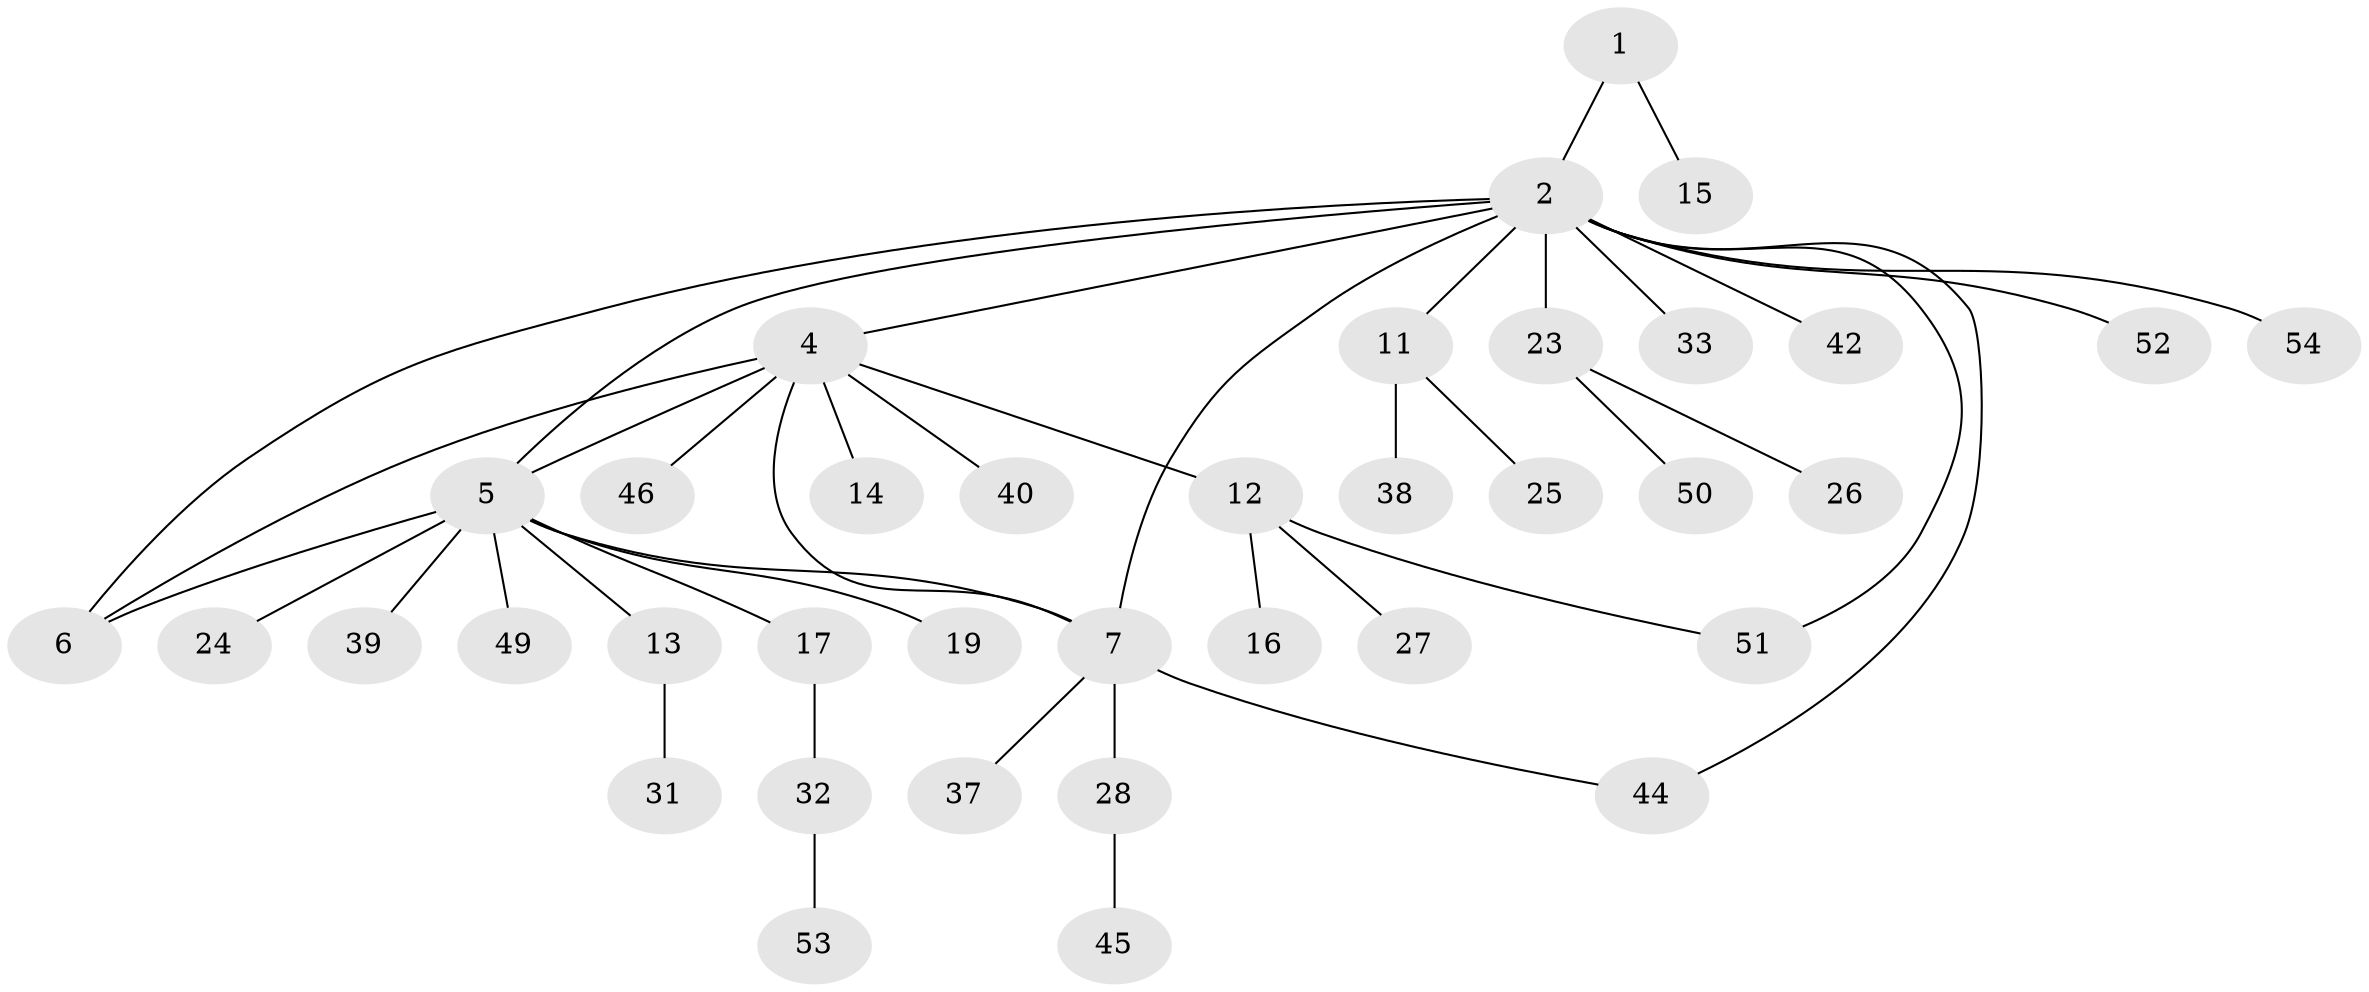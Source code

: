 // original degree distribution, {3: 0.12962962962962962, 10: 0.018518518518518517, 6: 0.037037037037037035, 5: 0.037037037037037035, 4: 0.037037037037037035, 7: 0.037037037037037035, 2: 0.2037037037037037, 1: 0.5}
// Generated by graph-tools (version 1.1) at 2025/11/02/27/25 16:11:33]
// undirected, 37 vertices, 43 edges
graph export_dot {
graph [start="1"]
  node [color=gray90,style=filled];
  1 [super="+35"];
  2 [super="+3"];
  4 [super="+10"];
  5 [super="+8"];
  6;
  7 [super="+9"];
  11 [super="+22"];
  12 [super="+18"];
  13 [super="+21"];
  14 [super="+41"];
  15 [super="+36"];
  16 [super="+20"];
  17;
  19;
  23 [super="+43"];
  24;
  25 [super="+34"];
  26 [super="+30"];
  27;
  28 [super="+29"];
  31;
  32 [super="+48"];
  33;
  37;
  38;
  39;
  40;
  42;
  44;
  45;
  46 [super="+47"];
  49;
  50;
  51;
  52;
  53;
  54;
  1 -- 2;
  1 -- 15;
  2 -- 5;
  2 -- 7 [weight=2];
  2 -- 23;
  2 -- 33;
  2 -- 51;
  2 -- 52;
  2 -- 54;
  2 -- 4;
  2 -- 6;
  2 -- 42;
  2 -- 11;
  2 -- 44;
  4 -- 5;
  4 -- 14;
  4 -- 6;
  4 -- 7;
  4 -- 40;
  4 -- 12;
  4 -- 46;
  5 -- 6;
  5 -- 17;
  5 -- 49;
  5 -- 19;
  5 -- 39;
  5 -- 7;
  5 -- 24;
  5 -- 13;
  7 -- 28 [weight=2];
  7 -- 37;
  7 -- 44;
  11 -- 38;
  11 -- 25;
  12 -- 16;
  12 -- 27;
  12 -- 51;
  13 -- 31;
  17 -- 32;
  23 -- 26;
  23 -- 50;
  28 -- 45;
  32 -- 53;
}
